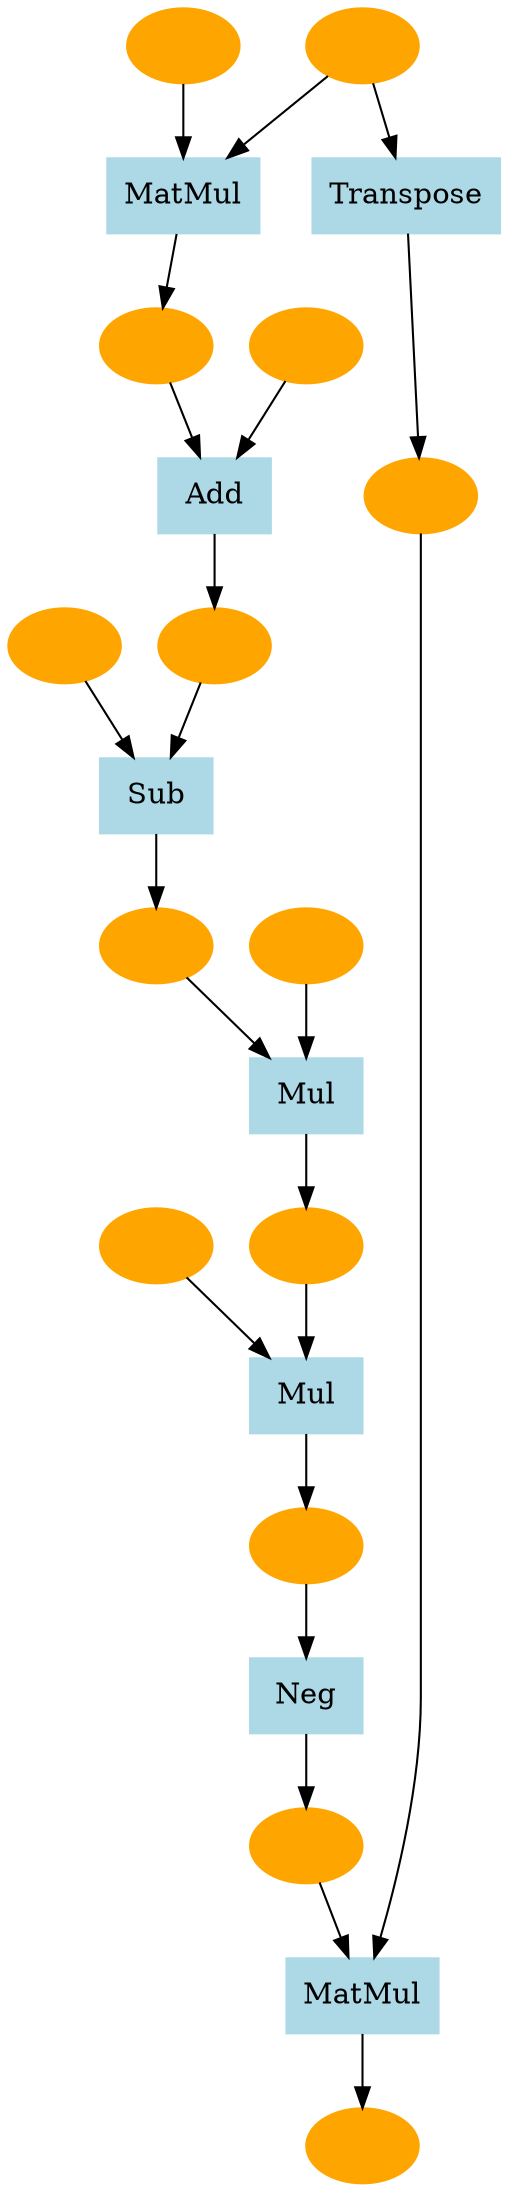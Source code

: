 digraph g {
4532865296 [label="", color=orange, style=filled]
4524046032 [label="MatMul", color=lightblue, style=filled, shape=box]
4524045776 -> 4524046032
4533496720 -> 4524046032
4524046032 -> 4532865296
4524045776 [label="", color=orange, style=filled]
4533496720 [label="", color=orange, style=filled]
4531042128 [label="Transpose", color=lightblue, style=filled, shape=box]
4469657168 -> 4531042128
4531042128 -> 4533496720
4469657168 [label="", color=orange, style=filled]
4524035920 [label="Neg", color=lightblue, style=filled, shape=box]
4524035856 -> 4524035920
4524035920 -> 4524045776
4524035856 [label="", color=orange, style=filled]
4534010704 [label="Mul", color=lightblue, style=filled, shape=box]
4534012368 -> 4534010704
4524035728 -> 4534010704
4534010704 -> 4524035856
4534012368 [label="", color=orange, style=filled]
4524035728 [label="", color=orange, style=filled]
4534011472 [label="Mul", color=lightblue, style=filled, shape=box]
4345856400 -> 4534011472
4520538256 -> 4534011472
4534011472 -> 4534012368
4345856400 [label="", color=orange, style=filled]
4520538256 [label="", color=orange, style=filled]
4533195344 [label="Sub", color=lightblue, style=filled, shape=box]
4534022608 -> 4533195344
4532800464 -> 4533195344
4533195344 -> 4520538256
4534022608 [label="", color=orange, style=filled]
4532800464 [label="", color=orange, style=filled]
4533941264 [label="Add", color=lightblue, style=filled, shape=box]
4474571792 -> 4533941264
4469593424 -> 4533941264
4533941264 -> 4532800464
4474571792 [label="", color=orange, style=filled]
4469593424 [label="", color=orange, style=filled]
4474573648 [label="MatMul", color=lightblue, style=filled, shape=box]
4469733712 -> 4474573648
4469657168 -> 4474573648
4474573648 -> 4474571792
4469733712 [label="", color=orange, style=filled]
4469657168 [label="", color=orange, style=filled]
}